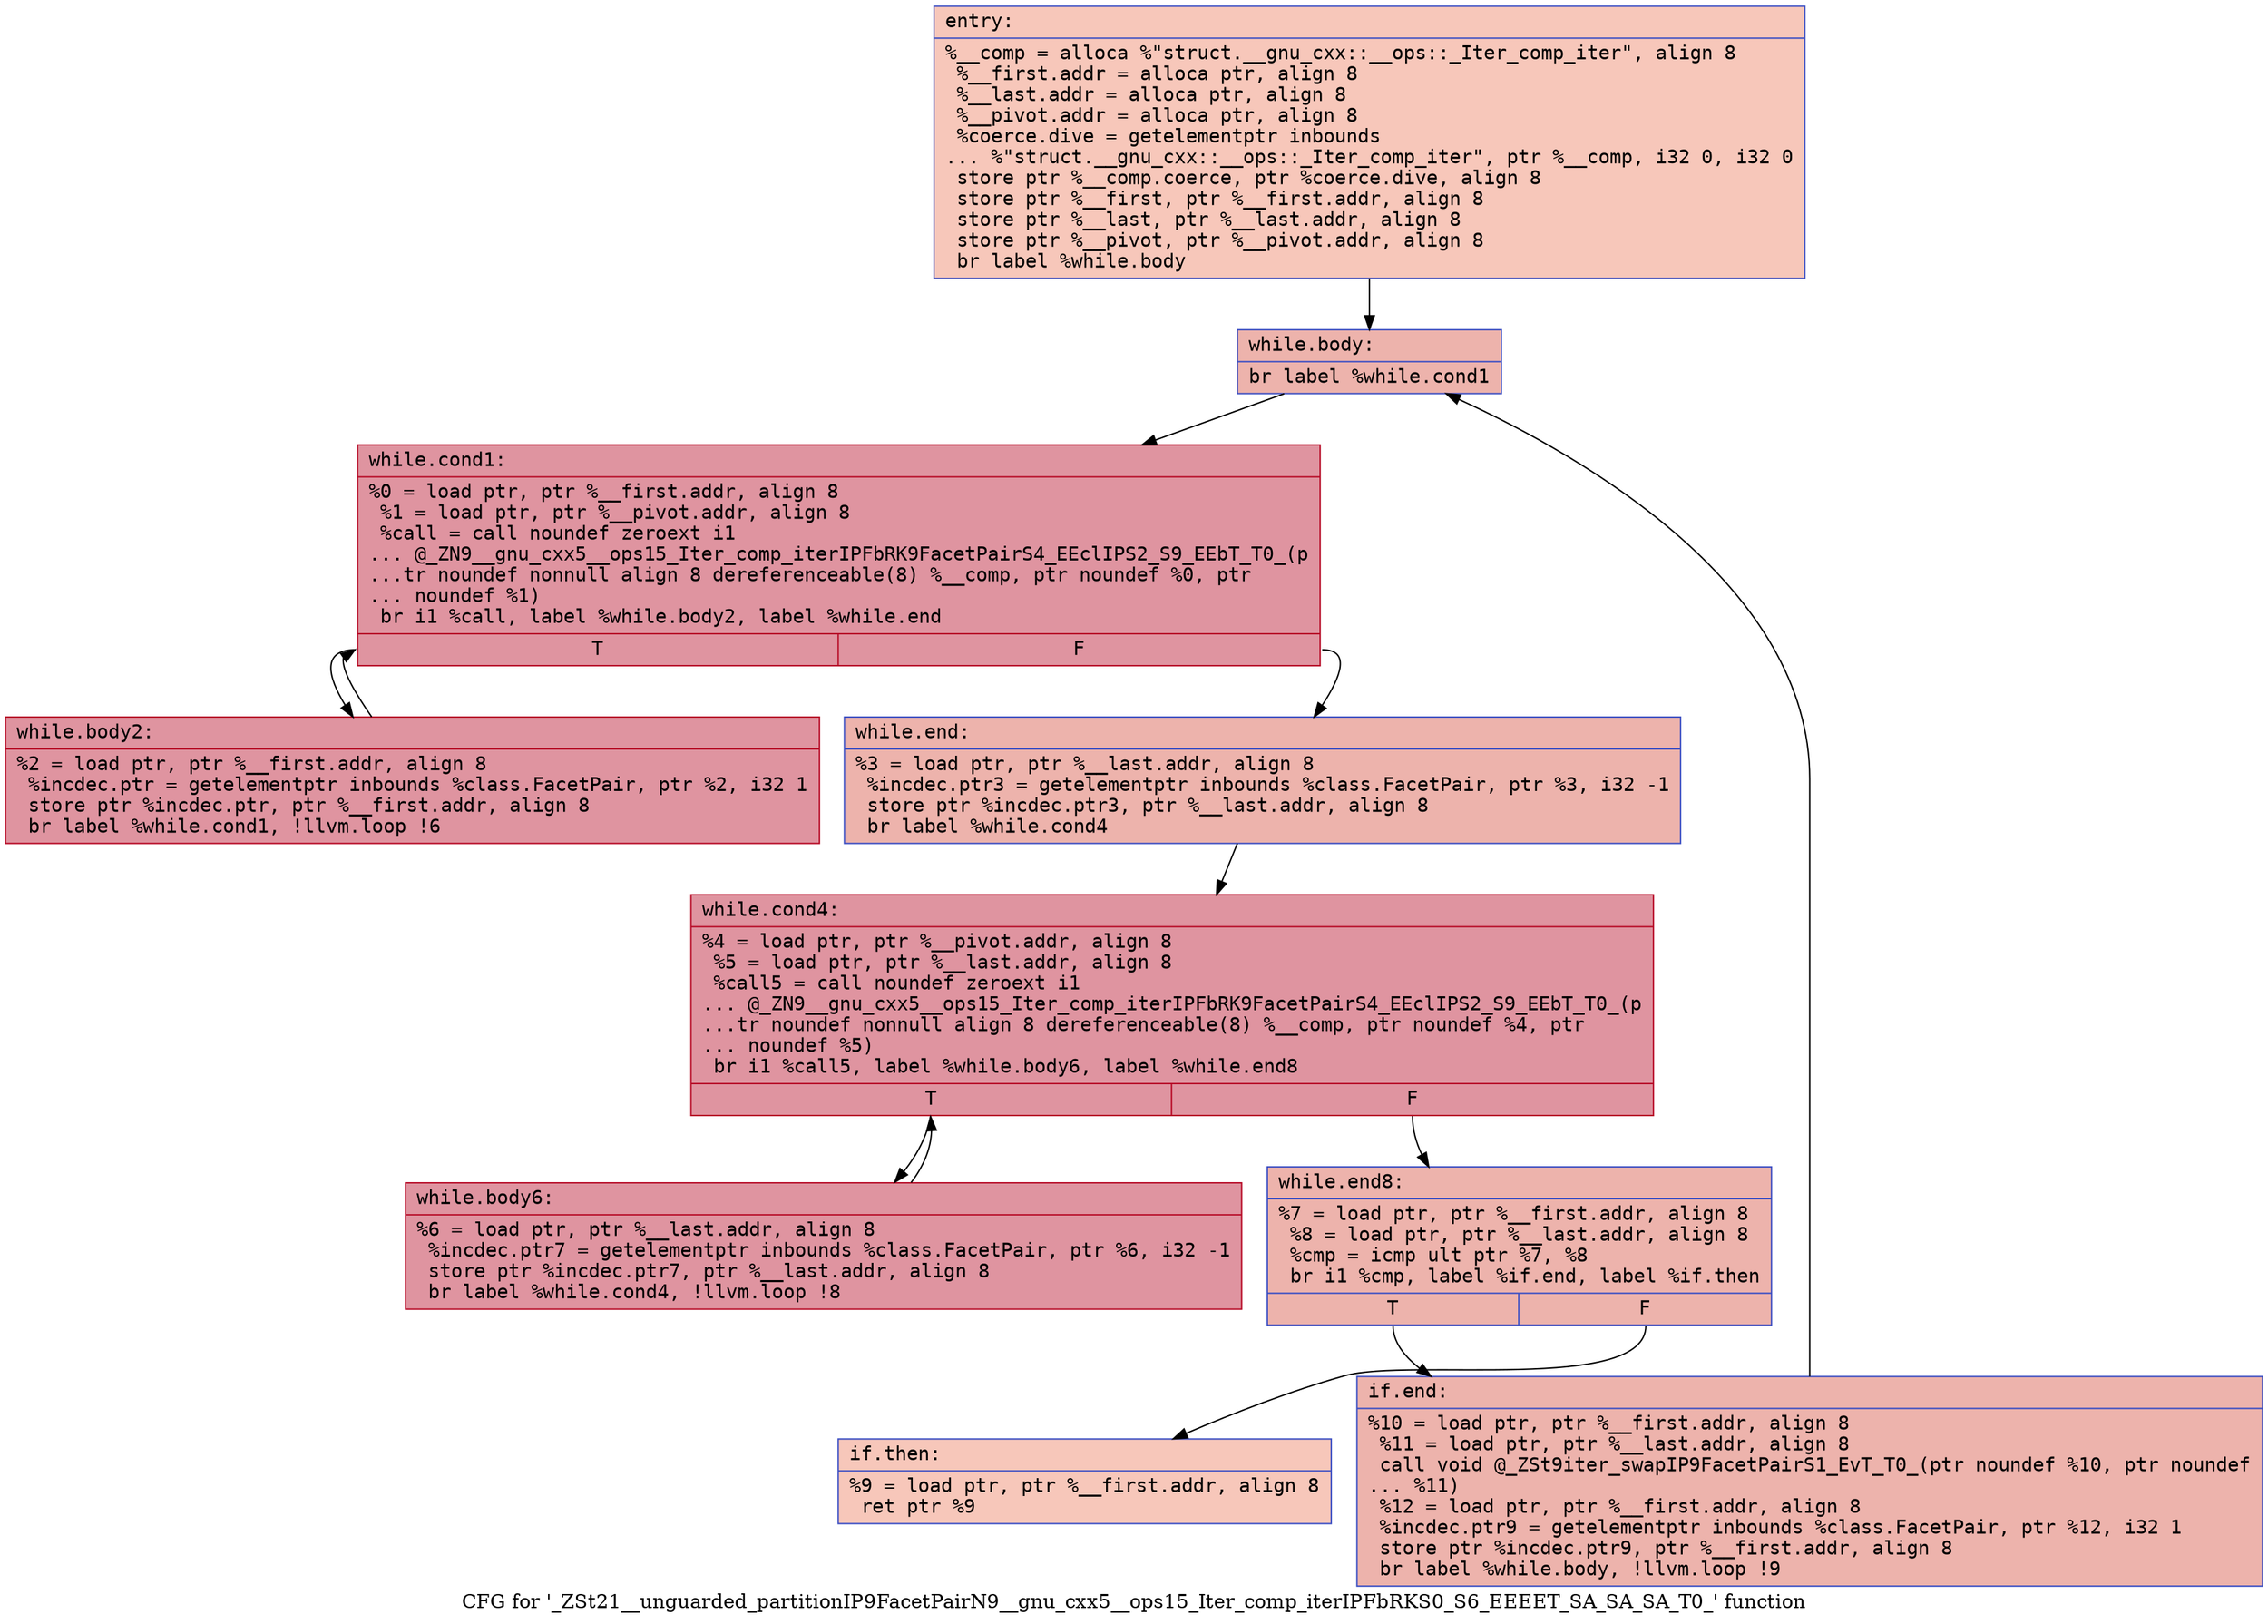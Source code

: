 digraph "CFG for '_ZSt21__unguarded_partitionIP9FacetPairN9__gnu_cxx5__ops15_Iter_comp_iterIPFbRKS0_S6_EEEET_SA_SA_SA_T0_' function" {
	label="CFG for '_ZSt21__unguarded_partitionIP9FacetPairN9__gnu_cxx5__ops15_Iter_comp_iterIPFbRKS0_S6_EEEET_SA_SA_SA_T0_' function";

	Node0x5606e010a790 [shape=record,color="#3d50c3ff", style=filled, fillcolor="#ec7f6370" fontname="Courier",label="{entry:\l|  %__comp = alloca %\"struct.__gnu_cxx::__ops::_Iter_comp_iter\", align 8\l  %__first.addr = alloca ptr, align 8\l  %__last.addr = alloca ptr, align 8\l  %__pivot.addr = alloca ptr, align 8\l  %coerce.dive = getelementptr inbounds\l... %\"struct.__gnu_cxx::__ops::_Iter_comp_iter\", ptr %__comp, i32 0, i32 0\l  store ptr %__comp.coerce, ptr %coerce.dive, align 8\l  store ptr %__first, ptr %__first.addr, align 8\l  store ptr %__last, ptr %__last.addr, align 8\l  store ptr %__pivot, ptr %__pivot.addr, align 8\l  br label %while.body\l}"];
	Node0x5606e010a790 -> Node0x5606e010ad50[tooltip="entry -> while.body\nProbability 100.00%" ];
	Node0x5606e010ad50 [shape=record,color="#3d50c3ff", style=filled, fillcolor="#d6524470" fontname="Courier",label="{while.body:\l|  br label %while.cond1\l}"];
	Node0x5606e010ad50 -> Node0x5606e010add0[tooltip="while.body -> while.cond1\nProbability 100.00%" ];
	Node0x5606e010add0 [shape=record,color="#b70d28ff", style=filled, fillcolor="#b70d2870" fontname="Courier",label="{while.cond1:\l|  %0 = load ptr, ptr %__first.addr, align 8\l  %1 = load ptr, ptr %__pivot.addr, align 8\l  %call = call noundef zeroext i1\l... @_ZN9__gnu_cxx5__ops15_Iter_comp_iterIPFbRK9FacetPairS4_EEclIPS2_S9_EEbT_T0_(p\l...tr noundef nonnull align 8 dereferenceable(8) %__comp, ptr noundef %0, ptr\l... noundef %1)\l  br i1 %call, label %while.body2, label %while.end\l|{<s0>T|<s1>F}}"];
	Node0x5606e010add0:s0 -> Node0x5606e010b290[tooltip="while.cond1 -> while.body2\nProbability 96.88%" ];
	Node0x5606e010add0:s1 -> Node0x5606e010b2e0[tooltip="while.cond1 -> while.end\nProbability 3.12%" ];
	Node0x5606e010b290 [shape=record,color="#b70d28ff", style=filled, fillcolor="#b70d2870" fontname="Courier",label="{while.body2:\l|  %2 = load ptr, ptr %__first.addr, align 8\l  %incdec.ptr = getelementptr inbounds %class.FacetPair, ptr %2, i32 1\l  store ptr %incdec.ptr, ptr %__first.addr, align 8\l  br label %while.cond1, !llvm.loop !6\l}"];
	Node0x5606e010b290 -> Node0x5606e010add0[tooltip="while.body2 -> while.cond1\nProbability 100.00%" ];
	Node0x5606e010b2e0 [shape=record,color="#3d50c3ff", style=filled, fillcolor="#d6524470" fontname="Courier",label="{while.end:\l|  %3 = load ptr, ptr %__last.addr, align 8\l  %incdec.ptr3 = getelementptr inbounds %class.FacetPair, ptr %3, i32 -1\l  store ptr %incdec.ptr3, ptr %__last.addr, align 8\l  br label %while.cond4\l}"];
	Node0x5606e010b2e0 -> Node0x5606e010b940[tooltip="while.end -> while.cond4\nProbability 100.00%" ];
	Node0x5606e010b940 [shape=record,color="#b70d28ff", style=filled, fillcolor="#b70d2870" fontname="Courier",label="{while.cond4:\l|  %4 = load ptr, ptr %__pivot.addr, align 8\l  %5 = load ptr, ptr %__last.addr, align 8\l  %call5 = call noundef zeroext i1\l... @_ZN9__gnu_cxx5__ops15_Iter_comp_iterIPFbRK9FacetPairS4_EEclIPS2_S9_EEbT_T0_(p\l...tr noundef nonnull align 8 dereferenceable(8) %__comp, ptr noundef %4, ptr\l... noundef %5)\l  br i1 %call5, label %while.body6, label %while.end8\l|{<s0>T|<s1>F}}"];
	Node0x5606e010b940:s0 -> Node0x5606e010bbd0[tooltip="while.cond4 -> while.body6\nProbability 96.88%" ];
	Node0x5606e010b940:s1 -> Node0x5606e010bc20[tooltip="while.cond4 -> while.end8\nProbability 3.12%" ];
	Node0x5606e010bbd0 [shape=record,color="#b70d28ff", style=filled, fillcolor="#b70d2870" fontname="Courier",label="{while.body6:\l|  %6 = load ptr, ptr %__last.addr, align 8\l  %incdec.ptr7 = getelementptr inbounds %class.FacetPair, ptr %6, i32 -1\l  store ptr %incdec.ptr7, ptr %__last.addr, align 8\l  br label %while.cond4, !llvm.loop !8\l}"];
	Node0x5606e010bbd0 -> Node0x5606e010b940[tooltip="while.body6 -> while.cond4\nProbability 100.00%" ];
	Node0x5606e010bc20 [shape=record,color="#3d50c3ff", style=filled, fillcolor="#d6524470" fontname="Courier",label="{while.end8:\l|  %7 = load ptr, ptr %__first.addr, align 8\l  %8 = load ptr, ptr %__last.addr, align 8\l  %cmp = icmp ult ptr %7, %8\l  br i1 %cmp, label %if.end, label %if.then\l|{<s0>T|<s1>F}}"];
	Node0x5606e010bc20:s0 -> Node0x5606e010c290[tooltip="while.end8 -> if.end\nProbability 96.88%" ];
	Node0x5606e010bc20:s1 -> Node0x5606e010c300[tooltip="while.end8 -> if.then\nProbability 3.12%" ];
	Node0x5606e010c300 [shape=record,color="#3d50c3ff", style=filled, fillcolor="#ec7f6370" fontname="Courier",label="{if.then:\l|  %9 = load ptr, ptr %__first.addr, align 8\l  ret ptr %9\l}"];
	Node0x5606e010c290 [shape=record,color="#3d50c3ff", style=filled, fillcolor="#d6524470" fontname="Courier",label="{if.end:\l|  %10 = load ptr, ptr %__first.addr, align 8\l  %11 = load ptr, ptr %__last.addr, align 8\l  call void @_ZSt9iter_swapIP9FacetPairS1_EvT_T0_(ptr noundef %10, ptr noundef\l... %11)\l  %12 = load ptr, ptr %__first.addr, align 8\l  %incdec.ptr9 = getelementptr inbounds %class.FacetPair, ptr %12, i32 1\l  store ptr %incdec.ptr9, ptr %__first.addr, align 8\l  br label %while.body, !llvm.loop !9\l}"];
	Node0x5606e010c290 -> Node0x5606e010ad50[tooltip="if.end -> while.body\nProbability 100.00%" ];
}
